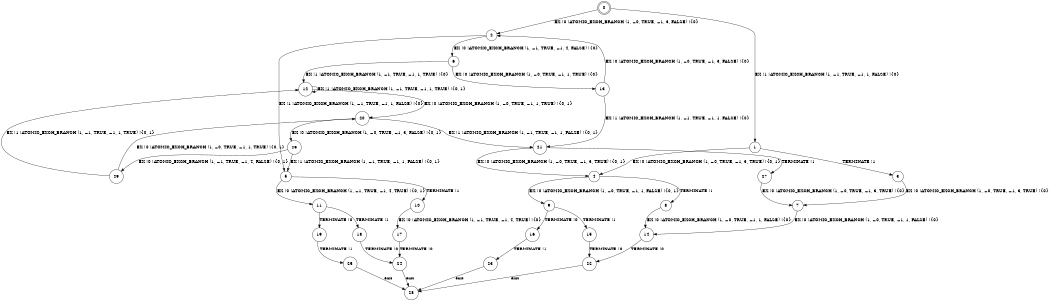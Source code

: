 digraph BCG {
size = "7, 10.5";
center = TRUE;
node [shape = circle];
0 [peripheries = 2];
0 -> 1 [label = "EX !1 !ATOMIC_EXCH_BRANCH (1, +1, TRUE, +1, 1, FALSE) !{0}"];
0 -> 2 [label = "EX !0 !ATOMIC_EXCH_BRANCH (1, +0, TRUE, +1, 3, FALSE) !{0}"];
1 -> 3 [label = "TERMINATE !1"];
1 -> 4 [label = "EX !0 !ATOMIC_EXCH_BRANCH (1, +0, TRUE, +1, 3, TRUE) !{0, 1}"];
2 -> 5 [label = "EX !1 !ATOMIC_EXCH_BRANCH (1, +1, TRUE, +1, 1, FALSE) !{0}"];
2 -> 6 [label = "EX !0 !ATOMIC_EXCH_BRANCH (1, +1, TRUE, +1, 4, FALSE) !{0}"];
3 -> 7 [label = "EX !0 !ATOMIC_EXCH_BRANCH (1, +0, TRUE, +1, 3, TRUE) !{0}"];
4 -> 8 [label = "TERMINATE !1"];
4 -> 9 [label = "EX !0 !ATOMIC_EXCH_BRANCH (1, +0, TRUE, +1, 1, FALSE) !{0, 1}"];
5 -> 10 [label = "TERMINATE !1"];
5 -> 11 [label = "EX !0 !ATOMIC_EXCH_BRANCH (1, +1, TRUE, +1, 4, TRUE) !{0, 1}"];
6 -> 12 [label = "EX !1 !ATOMIC_EXCH_BRANCH (1, +1, TRUE, +1, 1, TRUE) !{0}"];
6 -> 13 [label = "EX !0 !ATOMIC_EXCH_BRANCH (1, +0, TRUE, +1, 1, TRUE) !{0}"];
7 -> 14 [label = "EX !0 !ATOMIC_EXCH_BRANCH (1, +0, TRUE, +1, 1, FALSE) !{0}"];
8 -> 14 [label = "EX !0 !ATOMIC_EXCH_BRANCH (1, +0, TRUE, +1, 1, FALSE) !{0}"];
9 -> 15 [label = "TERMINATE !1"];
9 -> 16 [label = "TERMINATE !0"];
10 -> 17 [label = "EX !0 !ATOMIC_EXCH_BRANCH (1, +1, TRUE, +1, 4, TRUE) !{0}"];
11 -> 18 [label = "TERMINATE !1"];
11 -> 19 [label = "TERMINATE !0"];
12 -> 12 [label = "EX !1 !ATOMIC_EXCH_BRANCH (1, +1, TRUE, +1, 1, TRUE) !{0, 1}"];
12 -> 20 [label = "EX !0 !ATOMIC_EXCH_BRANCH (1, +0, TRUE, +1, 1, TRUE) !{0, 1}"];
13 -> 21 [label = "EX !1 !ATOMIC_EXCH_BRANCH (1, +1, TRUE, +1, 1, FALSE) !{0}"];
13 -> 2 [label = "EX !0 !ATOMIC_EXCH_BRANCH (1, +0, TRUE, +1, 3, FALSE) !{0}"];
14 -> 22 [label = "TERMINATE !0"];
15 -> 22 [label = "TERMINATE !0"];
16 -> 23 [label = "TERMINATE !1"];
17 -> 24 [label = "TERMINATE !0"];
18 -> 24 [label = "TERMINATE !0"];
19 -> 25 [label = "TERMINATE !1"];
20 -> 21 [label = "EX !1 !ATOMIC_EXCH_BRANCH (1, +1, TRUE, +1, 1, FALSE) !{0, 1}"];
20 -> 26 [label = "EX !0 !ATOMIC_EXCH_BRANCH (1, +0, TRUE, +1, 3, FALSE) !{0, 1}"];
21 -> 27 [label = "TERMINATE !1"];
21 -> 4 [label = "EX !0 !ATOMIC_EXCH_BRANCH (1, +0, TRUE, +1, 3, TRUE) !{0, 1}"];
22 -> 28 [label = "exit"];
23 -> 28 [label = "exit"];
24 -> 28 [label = "exit"];
25 -> 28 [label = "exit"];
26 -> 5 [label = "EX !1 !ATOMIC_EXCH_BRANCH (1, +1, TRUE, +1, 1, FALSE) !{0, 1}"];
26 -> 29 [label = "EX !0 !ATOMIC_EXCH_BRANCH (1, +1, TRUE, +1, 4, FALSE) !{0, 1}"];
27 -> 7 [label = "EX !0 !ATOMIC_EXCH_BRANCH (1, +0, TRUE, +1, 3, TRUE) !{0}"];
29 -> 12 [label = "EX !1 !ATOMIC_EXCH_BRANCH (1, +1, TRUE, +1, 1, TRUE) !{0, 1}"];
29 -> 20 [label = "EX !0 !ATOMIC_EXCH_BRANCH (1, +0, TRUE, +1, 1, TRUE) !{0, 1}"];
}
